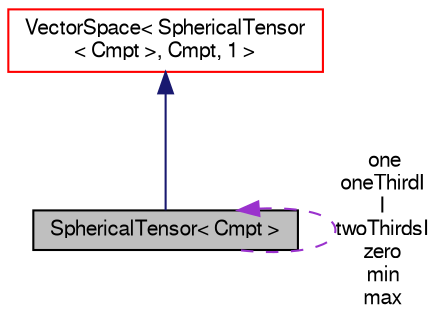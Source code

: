 digraph "SphericalTensor&lt; Cmpt &gt;"
{
  bgcolor="transparent";
  edge [fontname="FreeSans",fontsize="10",labelfontname="FreeSans",labelfontsize="10"];
  node [fontname="FreeSans",fontsize="10",shape=record];
  Node1 [label="SphericalTensor\< Cmpt \>",height=0.2,width=0.4,color="black", fillcolor="grey75", style="filled" fontcolor="black"];
  Node2 -> Node1 [dir="back",color="midnightblue",fontsize="10",style="solid",fontname="FreeSans"];
  Node2 [label="VectorSpace\< SphericalTensor\l\< Cmpt \>, Cmpt, 1 \>",height=0.2,width=0.4,color="red",URL="$a02717.html"];
  Node1 -> Node1 [dir="back",color="darkorchid3",fontsize="10",style="dashed",label=" one\noneThirdI\nI\ntwoThirdsI\nzero\nmin\nmax" ,fontname="FreeSans"];
}
